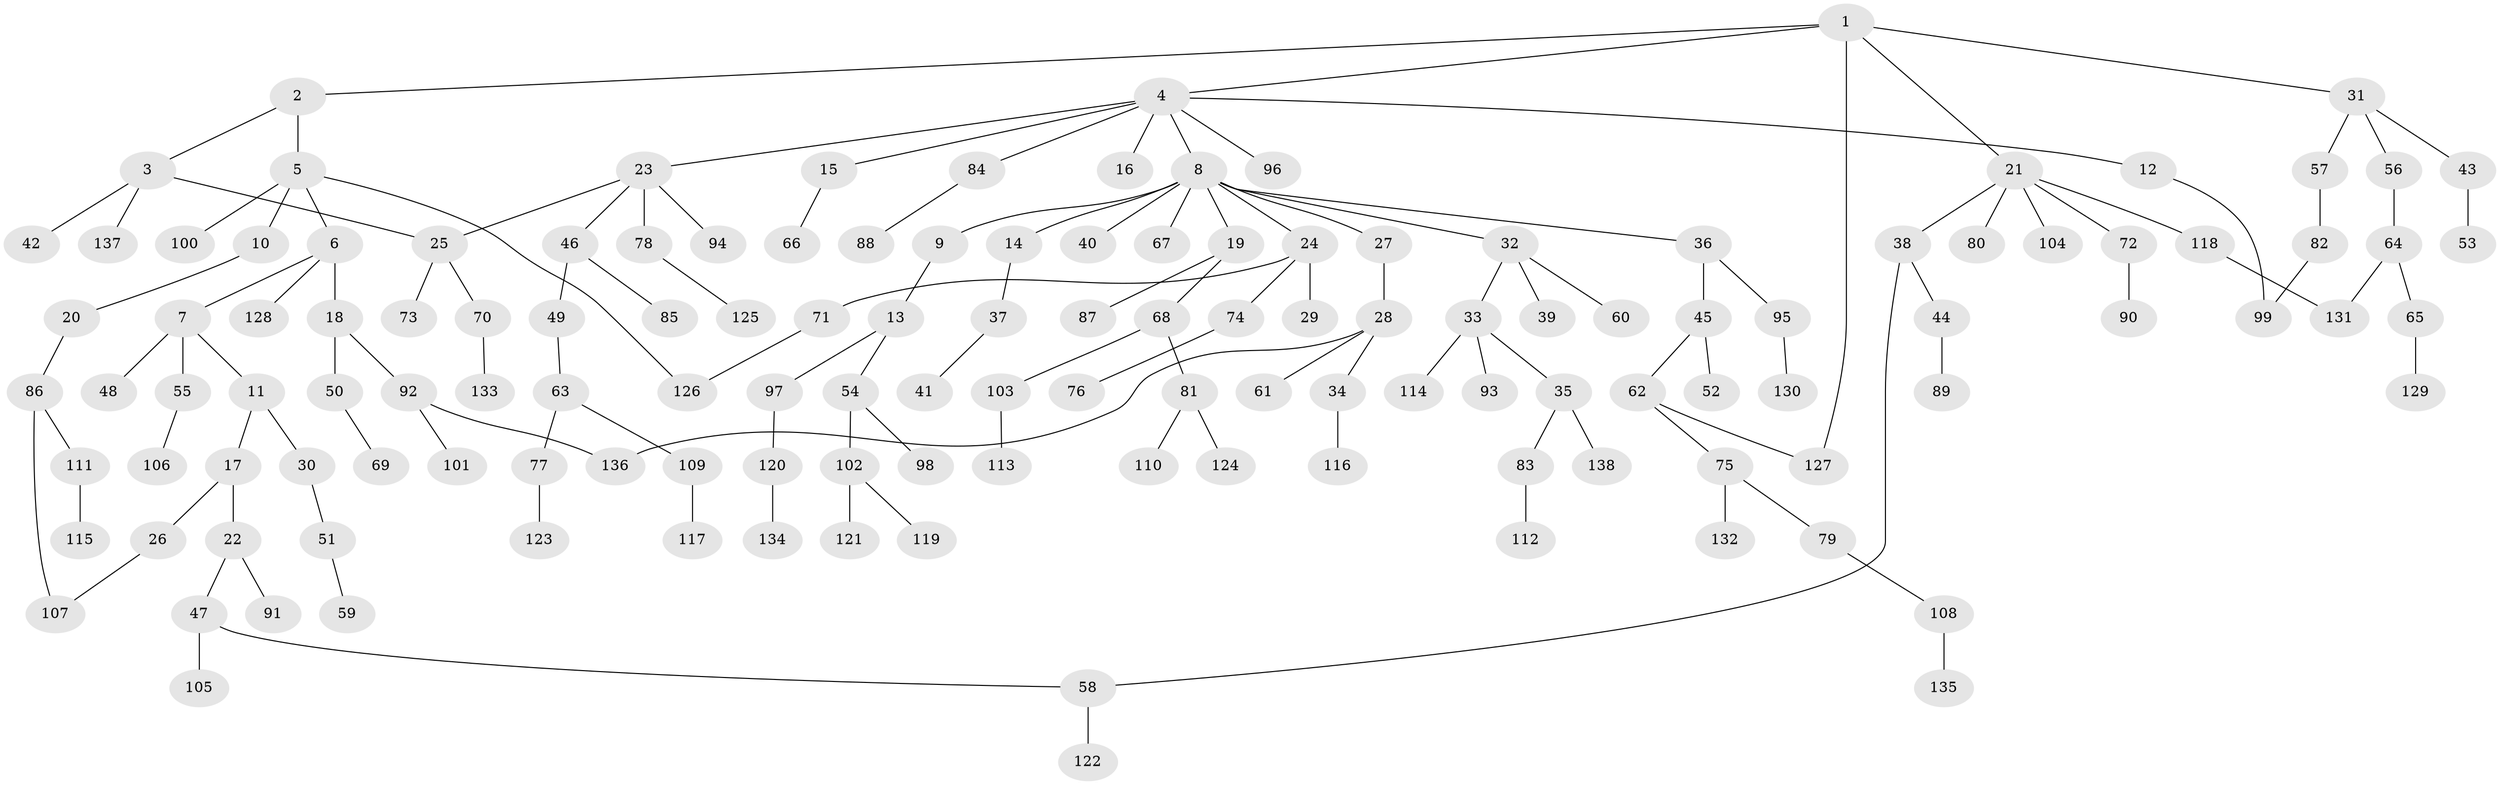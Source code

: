 // coarse degree distribution, {1: 0.5942028985507246, 13: 0.014492753623188406, 8: 0.014492753623188406, 4: 0.043478260869565216, 2: 0.2898550724637681, 11: 0.014492753623188406, 3: 0.014492753623188406, 16: 0.014492753623188406}
// Generated by graph-tools (version 1.1) at 2025/45/03/04/25 21:45:33]
// undirected, 138 vertices, 145 edges
graph export_dot {
graph [start="1"]
  node [color=gray90,style=filled];
  1;
  2;
  3;
  4;
  5;
  6;
  7;
  8;
  9;
  10;
  11;
  12;
  13;
  14;
  15;
  16;
  17;
  18;
  19;
  20;
  21;
  22;
  23;
  24;
  25;
  26;
  27;
  28;
  29;
  30;
  31;
  32;
  33;
  34;
  35;
  36;
  37;
  38;
  39;
  40;
  41;
  42;
  43;
  44;
  45;
  46;
  47;
  48;
  49;
  50;
  51;
  52;
  53;
  54;
  55;
  56;
  57;
  58;
  59;
  60;
  61;
  62;
  63;
  64;
  65;
  66;
  67;
  68;
  69;
  70;
  71;
  72;
  73;
  74;
  75;
  76;
  77;
  78;
  79;
  80;
  81;
  82;
  83;
  84;
  85;
  86;
  87;
  88;
  89;
  90;
  91;
  92;
  93;
  94;
  95;
  96;
  97;
  98;
  99;
  100;
  101;
  102;
  103;
  104;
  105;
  106;
  107;
  108;
  109;
  110;
  111;
  112;
  113;
  114;
  115;
  116;
  117;
  118;
  119;
  120;
  121;
  122;
  123;
  124;
  125;
  126;
  127;
  128;
  129;
  130;
  131;
  132;
  133;
  134;
  135;
  136;
  137;
  138;
  1 -- 2;
  1 -- 4;
  1 -- 21;
  1 -- 31;
  1 -- 127;
  2 -- 3;
  2 -- 5;
  3 -- 42;
  3 -- 137;
  3 -- 25;
  4 -- 8;
  4 -- 12;
  4 -- 15;
  4 -- 16;
  4 -- 23;
  4 -- 84;
  4 -- 96;
  5 -- 6;
  5 -- 10;
  5 -- 100;
  5 -- 126;
  6 -- 7;
  6 -- 18;
  6 -- 128;
  7 -- 11;
  7 -- 48;
  7 -- 55;
  8 -- 9;
  8 -- 14;
  8 -- 19;
  8 -- 24;
  8 -- 27;
  8 -- 32;
  8 -- 36;
  8 -- 40;
  8 -- 67;
  9 -- 13;
  10 -- 20;
  11 -- 17;
  11 -- 30;
  12 -- 99;
  13 -- 54;
  13 -- 97;
  14 -- 37;
  15 -- 66;
  17 -- 22;
  17 -- 26;
  18 -- 50;
  18 -- 92;
  19 -- 68;
  19 -- 87;
  20 -- 86;
  21 -- 38;
  21 -- 72;
  21 -- 80;
  21 -- 104;
  21 -- 118;
  22 -- 47;
  22 -- 91;
  23 -- 25;
  23 -- 46;
  23 -- 78;
  23 -- 94;
  24 -- 29;
  24 -- 71;
  24 -- 74;
  25 -- 70;
  25 -- 73;
  26 -- 107;
  27 -- 28;
  28 -- 34;
  28 -- 61;
  28 -- 136;
  30 -- 51;
  31 -- 43;
  31 -- 56;
  31 -- 57;
  32 -- 33;
  32 -- 39;
  32 -- 60;
  33 -- 35;
  33 -- 93;
  33 -- 114;
  34 -- 116;
  35 -- 83;
  35 -- 138;
  36 -- 45;
  36 -- 95;
  37 -- 41;
  38 -- 44;
  38 -- 58;
  43 -- 53;
  44 -- 89;
  45 -- 52;
  45 -- 62;
  46 -- 49;
  46 -- 85;
  47 -- 58;
  47 -- 105;
  49 -- 63;
  50 -- 69;
  51 -- 59;
  54 -- 98;
  54 -- 102;
  55 -- 106;
  56 -- 64;
  57 -- 82;
  58 -- 122;
  62 -- 75;
  62 -- 127;
  63 -- 77;
  63 -- 109;
  64 -- 65;
  64 -- 131;
  65 -- 129;
  68 -- 81;
  68 -- 103;
  70 -- 133;
  71 -- 126;
  72 -- 90;
  74 -- 76;
  75 -- 79;
  75 -- 132;
  77 -- 123;
  78 -- 125;
  79 -- 108;
  81 -- 110;
  81 -- 124;
  82 -- 99;
  83 -- 112;
  84 -- 88;
  86 -- 107;
  86 -- 111;
  92 -- 101;
  92 -- 136;
  95 -- 130;
  97 -- 120;
  102 -- 119;
  102 -- 121;
  103 -- 113;
  108 -- 135;
  109 -- 117;
  111 -- 115;
  118 -- 131;
  120 -- 134;
}
